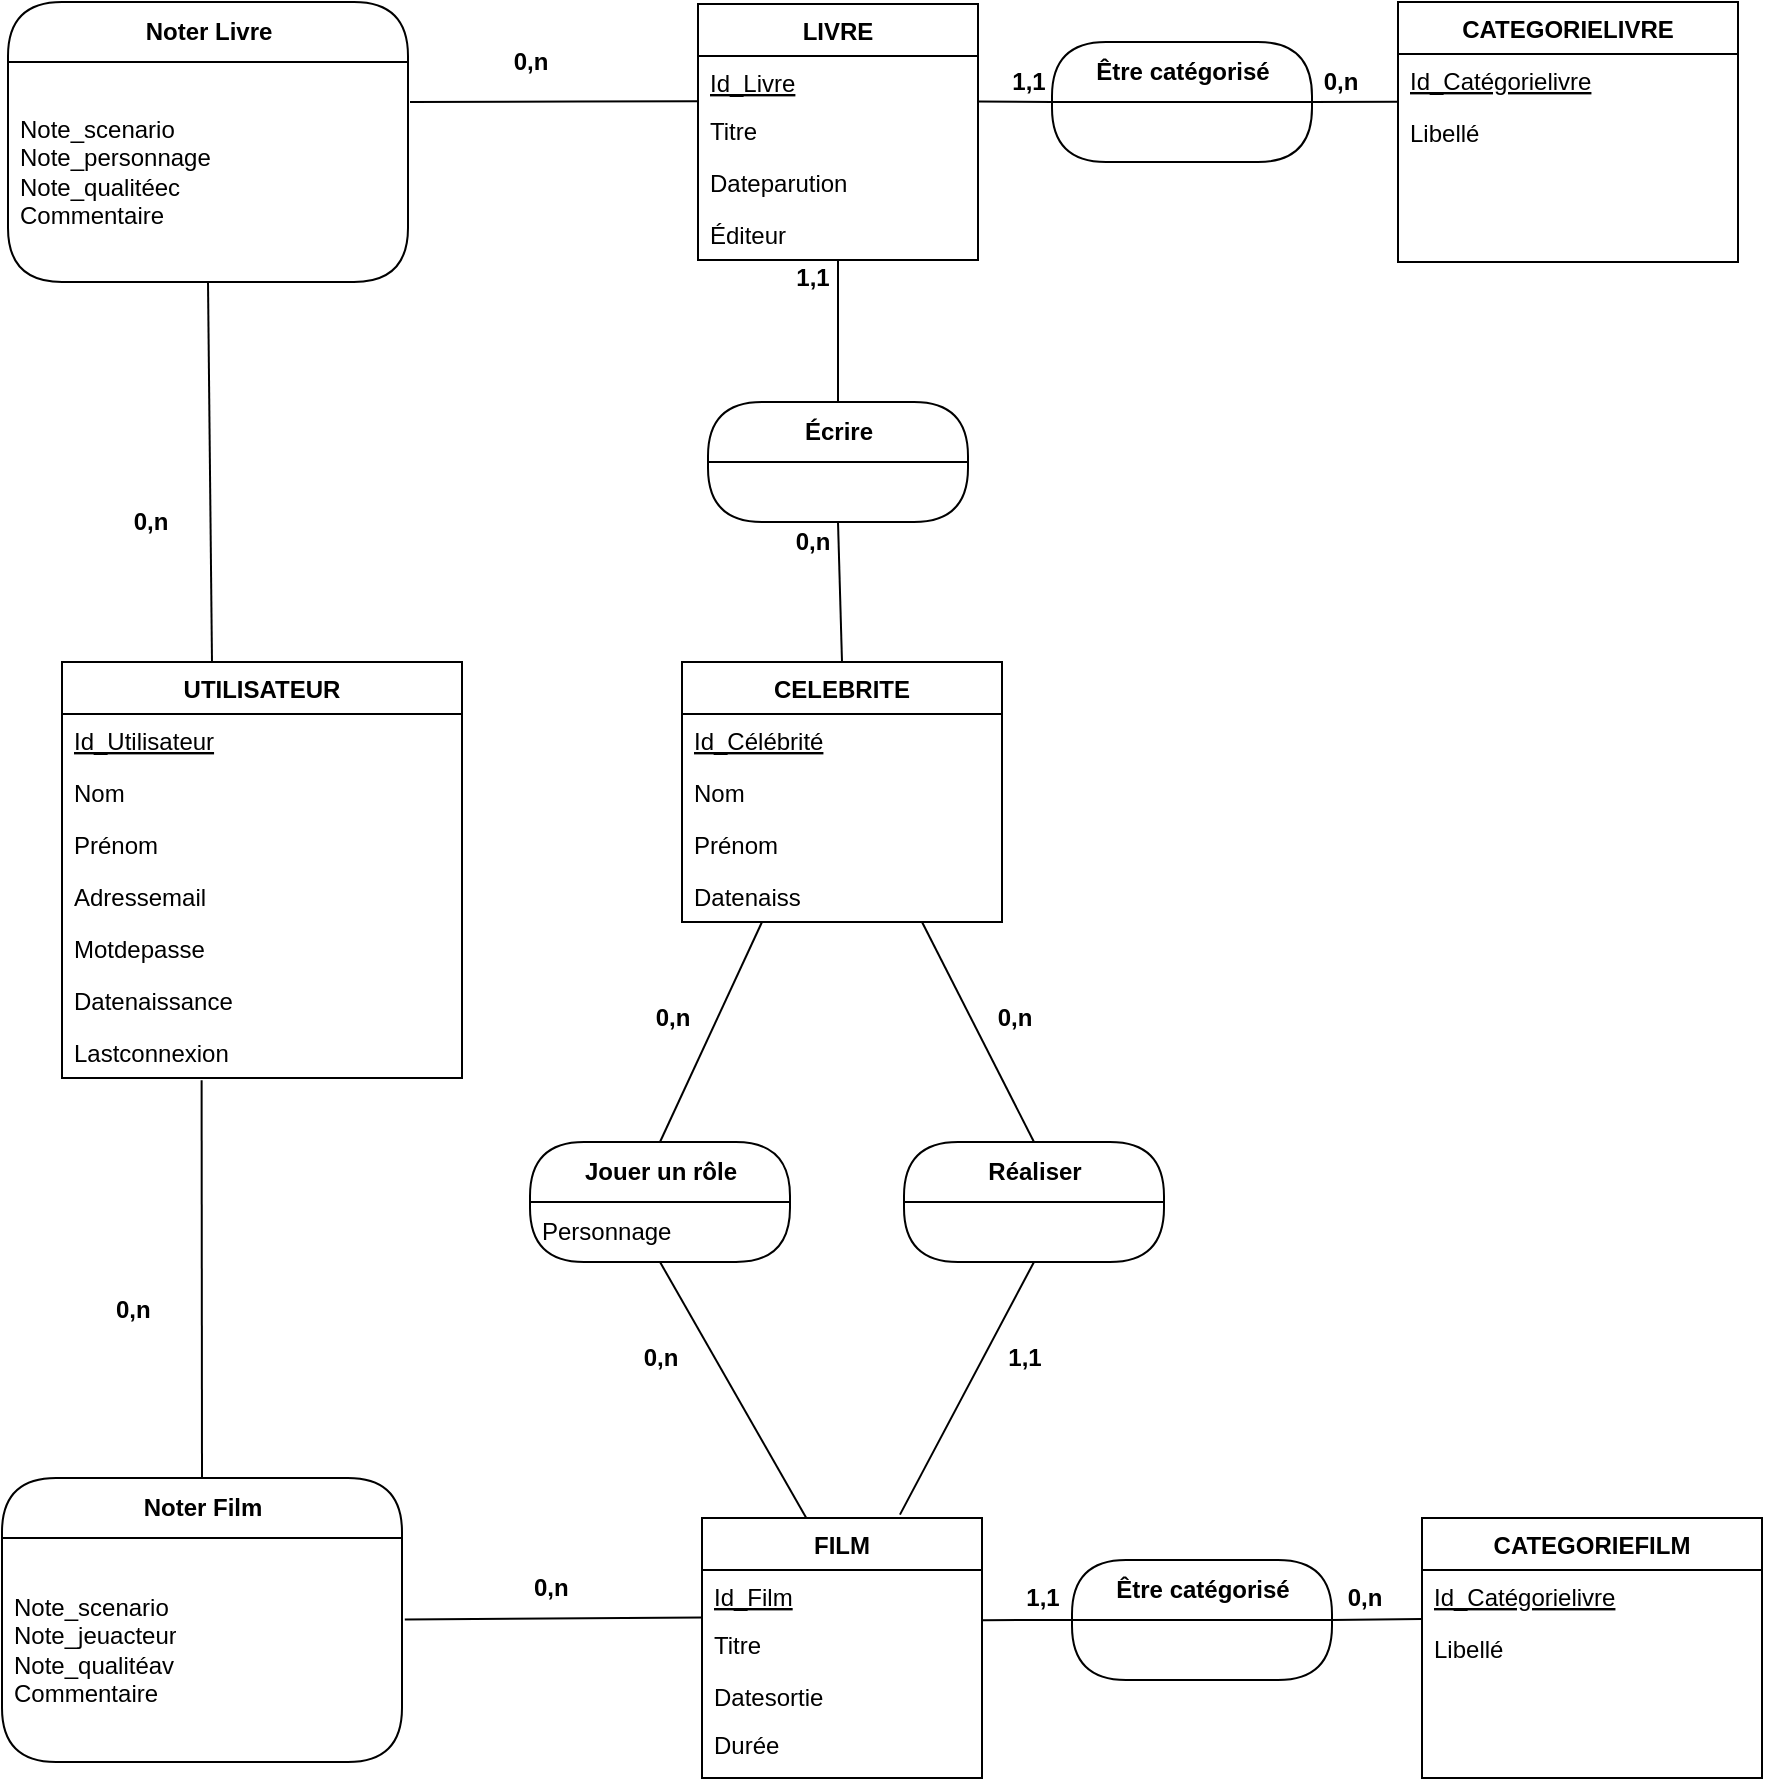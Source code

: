<mxfile version="13.1.14" type="device"><diagram id="mpY8hm5c79gjEDH90Flj" name="Page-1"><mxGraphModel dx="1662" dy="781" grid="0" gridSize="10" guides="1" tooltips="1" connect="1" arrows="1" fold="1" page="1" pageScale="1" pageWidth="827" pageHeight="1169" math="0" shadow="0"><root><mxCell id="0"/><mxCell id="1" parent="0"/><mxCell id="x7ZN1D51sZ7GcXQ_96Ap-62" value="" style="endArrow=none;html=1;rounded=0;entryX=0.5;entryY=1;entryDx=0;entryDy=0;exitX=0.375;exitY=0.001;exitDx=0;exitDy=0;exitPerimeter=0;" parent="1" source="5xG6F0j_QSIbGiP99dYx-12" target="x7ZN1D51sZ7GcXQ_96Ap-100" edge="1"><mxGeometry relative="1" as="geometry"><mxPoint x="115" y="409" as="sourcePoint"/><mxPoint x="154" y="210" as="targetPoint"/></mxGeometry></mxCell><mxCell id="x7ZN1D51sZ7GcXQ_96Ap-64" value="" style="endArrow=none;html=1;rounded=0;entryX=0.5;entryY=0;entryDx=0;entryDy=0;exitX=0.349;exitY=1.044;exitDx=0;exitDy=0;exitPerimeter=0;" parent="1" source="5xG6F0j_QSIbGiP99dYx-19" target="x7ZN1D51sZ7GcXQ_96Ap-102" edge="1"><mxGeometry relative="1" as="geometry"><mxPoint x="-97.6" y="303.776" as="sourcePoint"/><mxPoint x="-10" y="365.0" as="targetPoint"/></mxGeometry></mxCell><mxCell id="x7ZN1D51sZ7GcXQ_96Ap-69" value="" style="endArrow=none;html=1;rounded=0;exitX=1;exitY=0.948;exitDx=0;exitDy=0;exitPerimeter=0;entryX=0;entryY=0.5;entryDx=0;entryDy=0;" parent="1" source="5xG6F0j_QSIbGiP99dYx-21" target="i-t0gDwpLqZXDN4fgSH_-3" edge="1"><mxGeometry relative="1" as="geometry"><mxPoint x="478" y="170" as="sourcePoint"/><mxPoint x="578" y="170" as="targetPoint"/></mxGeometry></mxCell><mxCell id="x7ZN1D51sZ7GcXQ_96Ap-73" value="" style="endArrow=none;html=1;rounded=0;exitX=1.002;exitY=0.042;exitDx=0;exitDy=0;exitPerimeter=0;entryX=0;entryY=0.5;entryDx=0;entryDy=0;" parent="1" source="5xG6F0j_QSIbGiP99dYx-32" target="i-t0gDwpLqZXDN4fgSH_-4" edge="1"><mxGeometry relative="1" as="geometry"><mxPoint x="730" y="383.0" as="sourcePoint"/><mxPoint x="590.0" y="928.5" as="targetPoint"/></mxGeometry></mxCell><mxCell id="x7ZN1D51sZ7GcXQ_96Ap-75" value="" style="endArrow=none;html=1;rounded=0;entryX=0.5;entryY=1;entryDx=0;entryDy=0;exitX=0.373;exitY=0.001;exitDx=0;exitDy=0;exitPerimeter=0;" parent="1" source="5xG6F0j_QSIbGiP99dYx-30" target="5xG6F0j_QSIbGiP99dYx-82" edge="1"><mxGeometry relative="1" as="geometry"><mxPoint x="412" y="908" as="sourcePoint"/><mxPoint x="390" y="810" as="targetPoint"/></mxGeometry></mxCell><mxCell id="x7ZN1D51sZ7GcXQ_96Ap-80" value="&lt;b&gt;0,n&lt;/b&gt;" style="text;html=1;align=center;verticalAlign=middle;resizable=0;points=[];autosize=1;" parent="1" vertex="1"><mxGeometry x="70" y="371" width="27" height="18" as="geometry"/></mxCell><mxCell id="x7ZN1D51sZ7GcXQ_96Ap-81" value="&lt;b&gt;0,n&lt;/b&gt;" style="text;html=1;align=center;verticalAlign=middle;resizable=0;points=[];autosize=1;" parent="1" vertex="1"><mxGeometry x="260" y="141" width="27" height="18" as="geometry"/></mxCell><mxCell id="i-t0gDwpLqZXDN4fgSH_-3" value="Être catégorisé" style="swimlane;html=1;fontStyle=1;align=center;verticalAlign=middle;childLayout=stackLayout;horizontal=1;startSize=30;horizontalStack=0;resizeParent=0;resizeLast=1;container=0;fontColor=#000000;collapsible=0;rounded=1;arcSize=30;strokeColor=#000000;fillColor=#FFFFFF;swimlaneFillColor=#FFFFFF;dropTarget=0;" parent="1" vertex="1"><mxGeometry x="535" y="140" width="130" height="60" as="geometry"/></mxCell><mxCell id="x7ZN1D51sZ7GcXQ_96Ap-84" value="&lt;b&gt;0,n&lt;/b&gt;" style="text;whiteSpace=wrap;html=1;" parent="1" vertex="1"><mxGeometry x="65" y="760" width="35" height="30" as="geometry"/></mxCell><mxCell id="i-t0gDwpLqZXDN4fgSH_-1" value="Écrire" style="swimlane;html=1;fontStyle=1;align=center;verticalAlign=middle;childLayout=stackLayout;horizontal=1;startSize=30;horizontalStack=0;resizeParent=0;resizeLast=1;container=0;fontColor=#000000;collapsible=0;rounded=1;arcSize=30;strokeColor=#000000;fillColor=#FFFFFF;swimlaneFillColor=#FFFFFF;dropTarget=0;" parent="1" vertex="1"><mxGeometry x="363" y="320" width="130" height="60" as="geometry"/></mxCell><mxCell id="x7ZN1D51sZ7GcXQ_96Ap-87" value="&lt;b&gt;0,n&lt;/b&gt;" style="text;whiteSpace=wrap;html=1;" parent="1" vertex="1"><mxGeometry x="274" y="899" width="50" height="30" as="geometry"/></mxCell><mxCell id="x7ZN1D51sZ7GcXQ_96Ap-88" value="&lt;b&gt;0,n&lt;/b&gt;" style="text;html=1;align=center;verticalAlign=middle;resizable=0;points=[];autosize=1;" parent="1" vertex="1"><mxGeometry x="677" y="909" width="27" height="18" as="geometry"/></mxCell><mxCell id="x7ZN1D51sZ7GcXQ_96Ap-89" value="&lt;b&gt;1,1&lt;/b&gt;" style="text;html=1;align=center;verticalAlign=middle;resizable=0;points=[];autosize=1;" parent="1" vertex="1"><mxGeometry x="515" y="908" width="30" height="20" as="geometry"/></mxCell><mxCell id="x7ZN1D51sZ7GcXQ_96Ap-90" value="&lt;b&gt;0,n&lt;/b&gt;" style="text;html=1;align=center;verticalAlign=middle;resizable=0;points=[];autosize=1;" parent="1" vertex="1"><mxGeometry x="665" y="151" width="27" height="18" as="geometry"/></mxCell><mxCell id="x7ZN1D51sZ7GcXQ_96Ap-91" value="&lt;b&gt;1,1&lt;/b&gt;" style="text;html=1;align=center;verticalAlign=middle;resizable=0;points=[];autosize=1;" parent="1" vertex="1"><mxGeometry x="508" y="150" width="30" height="20" as="geometry"/></mxCell><mxCell id="x7ZN1D51sZ7GcXQ_96Ap-92" value="&lt;b&gt;1,1&lt;/b&gt;" style="text;html=1;align=center;verticalAlign=middle;resizable=0;points=[];autosize=1;" parent="1" vertex="1"><mxGeometry x="507" y="789" width="27" height="18" as="geometry"/></mxCell><mxCell id="x7ZN1D51sZ7GcXQ_96Ap-107" value="&lt;b&gt;0,n&lt;/b&gt;" style="text;html=1;align=center;verticalAlign=middle;resizable=0;points=[];autosize=1;" parent="1" vertex="1"><mxGeometry x="324" y="788" width="30" height="20" as="geometry"/></mxCell><mxCell id="5xG6F0j_QSIbGiP99dYx-55" value="" style="endArrow=none;html=1;rounded=0;exitX=1.007;exitY=0.364;exitDx=0;exitDy=0;entryX=0.003;entryY=-0.01;entryDx=0;entryDy=0;exitPerimeter=0;entryPerimeter=0;" parent="1" source="x7ZN1D51sZ7GcXQ_96Ap-103" target="5xG6F0j_QSIbGiP99dYx-32" edge="1"><mxGeometry relative="1" as="geometry"><mxPoint x="260.0" y="378.542" as="sourcePoint"/><mxPoint x="349.72" y="377.45" as="targetPoint"/></mxGeometry></mxCell><mxCell id="5xG6F0j_QSIbGiP99dYx-56" value="" style="endArrow=none;html=1;rounded=0;entryX=-0.003;entryY=0.944;entryDx=0;entryDy=0;exitX=1.005;exitY=0.182;exitDx=0;exitDy=0;exitPerimeter=0;entryPerimeter=0;" parent="1" source="x7ZN1D51sZ7GcXQ_96Ap-100" target="5xG6F0j_QSIbGiP99dYx-21" edge="1"><mxGeometry relative="1" as="geometry"><mxPoint x="258" y="170" as="sourcePoint"/><mxPoint x="328" y="169.8" as="targetPoint"/><Array as="points"><mxPoint x="298" y="169.8"/></Array></mxGeometry></mxCell><mxCell id="5xG6F0j_QSIbGiP99dYx-66" value="" style="endArrow=none;html=1;rounded=0;exitX=0.5;exitY=0;exitDx=0;exitDy=0;entryX=0.5;entryY=1;entryDx=0;entryDy=0;" parent="1" source="5xG6F0j_QSIbGiP99dYx-38" edge="1"><mxGeometry relative="1" as="geometry"><mxPoint x="394" y="449" as="sourcePoint"/><mxPoint x="428" y="380" as="targetPoint"/></mxGeometry></mxCell><mxCell id="5xG6F0j_QSIbGiP99dYx-75" value="&lt;b&gt;1,1&lt;/b&gt;" style="text;html=1;align=center;verticalAlign=middle;resizable=0;points=[];autosize=1;" parent="1" vertex="1"><mxGeometry x="401" y="249" width="27" height="18" as="geometry"/></mxCell><mxCell id="5xG6F0j_QSIbGiP99dYx-77" value="&lt;b&gt;0,n&lt;/b&gt;" style="text;html=1;align=center;verticalAlign=middle;resizable=0;points=[];autosize=1;" parent="1" vertex="1"><mxGeometry x="401" y="381" width="27" height="18" as="geometry"/></mxCell><mxCell id="5xG6F0j_QSIbGiP99dYx-80" value="" style="endArrow=none;html=1;entryX=0.75;entryY=1;entryDx=0;entryDy=0;exitX=0.5;exitY=0;exitDx=0;exitDy=0;" parent="1" source="i-t0gDwpLqZXDN4fgSH_-5" target="5xG6F0j_QSIbGiP99dYx-38" edge="1"><mxGeometry width="50" height="50" relative="1" as="geometry"><mxPoint x="527.5" y="690" as="sourcePoint"/><mxPoint x="650" y="580" as="targetPoint"/></mxGeometry></mxCell><mxCell id="5xG6F0j_QSIbGiP99dYx-81" value="&lt;b&gt;0,n&lt;/b&gt;" style="text;html=1;align=center;verticalAlign=middle;resizable=0;points=[];autosize=1;" parent="1" vertex="1"><mxGeometry x="502" y="619" width="27" height="18" as="geometry"/></mxCell><mxCell id="5xG6F0j_QSIbGiP99dYx-84" value="" style="endArrow=none;html=1;exitX=0.5;exitY=0;exitDx=0;exitDy=0;" parent="1" source="5xG6F0j_QSIbGiP99dYx-82" edge="1"><mxGeometry width="50" height="50" relative="1" as="geometry"><mxPoint x="310" y="640" as="sourcePoint"/><mxPoint x="390" y="580" as="targetPoint"/></mxGeometry></mxCell><mxCell id="5xG6F0j_QSIbGiP99dYx-38" value="CELEBRITE" style="swimlane;fontStyle=1;childLayout=stackLayout;horizontal=1;startSize=26;fillColor=none;horizontalStack=0;resizeParent=1;resizeParentMax=0;resizeLast=0;collapsible=1;marginBottom=0;" parent="1" vertex="1"><mxGeometry x="350" y="450" width="160" height="130" as="geometry"/></mxCell><mxCell id="5xG6F0j_QSIbGiP99dYx-39" value="Id_Célébrité" style="text;strokeColor=none;fillColor=none;align=left;verticalAlign=top;spacingLeft=4;spacingRight=4;overflow=hidden;rotatable=0;points=[[0,0.5],[1,0.5]];portConstraint=eastwest;fontStyle=4" parent="5xG6F0j_QSIbGiP99dYx-38" vertex="1"><mxGeometry y="26" width="160" height="26" as="geometry"/></mxCell><mxCell id="5xG6F0j_QSIbGiP99dYx-40" value="Nom" style="text;strokeColor=none;fillColor=none;align=left;verticalAlign=top;spacingLeft=4;spacingRight=4;overflow=hidden;rotatable=0;points=[[0,0.5],[1,0.5]];portConstraint=eastwest;" parent="5xG6F0j_QSIbGiP99dYx-38" vertex="1"><mxGeometry y="52" width="160" height="26" as="geometry"/></mxCell><mxCell id="5xG6F0j_QSIbGiP99dYx-41" value="Prénom" style="text;strokeColor=none;fillColor=none;align=left;verticalAlign=top;spacingLeft=4;spacingRight=4;overflow=hidden;rotatable=0;points=[[0,0.5],[1,0.5]];portConstraint=eastwest;" parent="5xG6F0j_QSIbGiP99dYx-38" vertex="1"><mxGeometry y="78" width="160" height="26" as="geometry"/></mxCell><mxCell id="5xG6F0j_QSIbGiP99dYx-90" value="Datenaiss" style="text;strokeColor=none;fillColor=none;align=left;verticalAlign=top;spacingLeft=4;spacingRight=4;overflow=hidden;rotatable=0;points=[[0,0.5],[1,0.5]];portConstraint=eastwest;" parent="5xG6F0j_QSIbGiP99dYx-38" vertex="1"><mxGeometry y="104" width="160" height="26" as="geometry"/></mxCell><mxCell id="5xG6F0j_QSIbGiP99dYx-88" value="&lt;b&gt;0,n&lt;/b&gt;" style="text;html=1;align=center;verticalAlign=middle;resizable=0;points=[];autosize=1;" parent="1" vertex="1"><mxGeometry x="330" y="618" width="30" height="20" as="geometry"/></mxCell><mxCell id="5xG6F0j_QSIbGiP99dYx-82" value="Jouer un rôle" style="swimlane;html=1;fontStyle=1;align=center;verticalAlign=middle;childLayout=stackLayout;horizontal=1;startSize=30;horizontalStack=0;resizeParent=0;resizeLast=1;container=0;fontColor=#000000;collapsible=0;rounded=1;arcSize=30;strokeColor=#000000;fillColor=#FFFFFF;swimlaneFillColor=#FFFFFF;dropTarget=0;" parent="1" vertex="1"><mxGeometry x="274" y="690" width="130" height="60" as="geometry"/></mxCell><mxCell id="5xG6F0j_QSIbGiP99dYx-83" value="Personnage" style="text;html=1;strokeColor=none;fillColor=none;align=left;verticalAlign=middle;spacingLeft=4;spacingRight=4;whiteSpace=wrap;overflow=hidden;rotatable=0;fontColor=#000000;" parent="5xG6F0j_QSIbGiP99dYx-82" vertex="1"><mxGeometry y="30" width="130" height="30" as="geometry"/></mxCell><mxCell id="5xG6F0j_QSIbGiP99dYx-12" value="UTILISATEUR" style="swimlane;fontStyle=1;childLayout=stackLayout;horizontal=1;startSize=26;fillColor=none;horizontalStack=0;resizeParent=1;resizeParentMax=0;resizeLast=0;collapsible=1;marginBottom=0;" parent="1" vertex="1"><mxGeometry x="40" y="450" width="200" height="208" as="geometry"/></mxCell><mxCell id="5xG6F0j_QSIbGiP99dYx-13" value="Id_Utilisateur" style="text;strokeColor=none;fillColor=none;align=left;verticalAlign=top;spacingLeft=4;spacingRight=4;overflow=hidden;rotatable=0;points=[[0,0.5],[1,0.5]];portConstraint=eastwest;fontStyle=4" parent="5xG6F0j_QSIbGiP99dYx-12" vertex="1"><mxGeometry y="26" width="200" height="26" as="geometry"/></mxCell><mxCell id="5xG6F0j_QSIbGiP99dYx-14" value="Nom" style="text;strokeColor=none;fillColor=none;align=left;verticalAlign=top;spacingLeft=4;spacingRight=4;overflow=hidden;rotatable=0;points=[[0,0.5],[1,0.5]];portConstraint=eastwest;" parent="5xG6F0j_QSIbGiP99dYx-12" vertex="1"><mxGeometry y="52" width="200" height="26" as="geometry"/></mxCell><mxCell id="5xG6F0j_QSIbGiP99dYx-15" value="Prénom" style="text;strokeColor=none;fillColor=none;align=left;verticalAlign=top;spacingLeft=4;spacingRight=4;overflow=hidden;rotatable=0;points=[[0,0.5],[1,0.5]];portConstraint=eastwest;" parent="5xG6F0j_QSIbGiP99dYx-12" vertex="1"><mxGeometry y="78" width="200" height="26" as="geometry"/></mxCell><mxCell id="5xG6F0j_QSIbGiP99dYx-16" value="Adressemail" style="text;strokeColor=none;fillColor=none;align=left;verticalAlign=top;spacingLeft=4;spacingRight=4;overflow=hidden;rotatable=0;points=[[0,0.5],[1,0.5]];portConstraint=eastwest;" parent="5xG6F0j_QSIbGiP99dYx-12" vertex="1"><mxGeometry y="104" width="200" height="26" as="geometry"/></mxCell><mxCell id="5xG6F0j_QSIbGiP99dYx-17" value="Motdepasse" style="text;strokeColor=none;fillColor=none;align=left;verticalAlign=top;spacingLeft=4;spacingRight=4;overflow=hidden;rotatable=0;points=[[0,0.5],[1,0.5]];portConstraint=eastwest;" parent="5xG6F0j_QSIbGiP99dYx-12" vertex="1"><mxGeometry y="130" width="200" height="26" as="geometry"/></mxCell><mxCell id="5xG6F0j_QSIbGiP99dYx-18" value="Datenaissance" style="text;strokeColor=none;fillColor=none;align=left;verticalAlign=top;spacingLeft=4;spacingRight=4;overflow=hidden;rotatable=0;points=[[0,0.5],[1,0.5]];portConstraint=eastwest;" parent="5xG6F0j_QSIbGiP99dYx-12" vertex="1"><mxGeometry y="156" width="200" height="26" as="geometry"/></mxCell><mxCell id="5xG6F0j_QSIbGiP99dYx-19" value="Lastconnexion" style="text;strokeColor=none;fillColor=none;align=left;verticalAlign=top;spacingLeft=4;spacingRight=4;overflow=hidden;rotatable=0;points=[[0,0.5],[1,0.5]];portConstraint=eastwest;" parent="5xG6F0j_QSIbGiP99dYx-12" vertex="1"><mxGeometry y="182" width="200" height="26" as="geometry"/></mxCell><mxCell id="m858MehxiBP-d4RbWZnb-2" value="" style="endArrow=none;html=1;exitX=1;exitY=0.5;exitDx=0;exitDy=0;entryX=0.002;entryY=0.917;entryDx=0;entryDy=0;entryPerimeter=0;endFill=0;" parent="1" source="i-t0gDwpLqZXDN4fgSH_-3" target="5xG6F0j_QSIbGiP99dYx-28" edge="1"><mxGeometry width="50" height="50" relative="1" as="geometry"><mxPoint x="618" y="170" as="sourcePoint"/><mxPoint x="706" y="170" as="targetPoint"/></mxGeometry></mxCell><mxCell id="m858MehxiBP-d4RbWZnb-4" value="" style="endArrow=none;html=1;exitX=1;exitY=0.5;exitDx=0;exitDy=0;entryX=0;entryY=0.942;entryDx=0;entryDy=0;entryPerimeter=0;endFill=0;" parent="1" source="i-t0gDwpLqZXDN4fgSH_-4" target="5xG6F0j_QSIbGiP99dYx-36" edge="1"><mxGeometry width="50" height="50" relative="1" as="geometry"><mxPoint x="631.0" y="928.5" as="sourcePoint"/><mxPoint x="670" y="848" as="targetPoint"/></mxGeometry></mxCell><mxCell id="m858MehxiBP-d4RbWZnb-6" value="" style="endArrow=none;html=1;exitX=0.5;exitY=1;exitDx=0;exitDy=0;entryX=0.707;entryY=-0.013;entryDx=0;entryDy=0;entryPerimeter=0;endFill=0;" parent="1" source="i-t0gDwpLqZXDN4fgSH_-5" target="5xG6F0j_QSIbGiP99dYx-30" edge="1"><mxGeometry width="50" height="50" relative="1" as="geometry"><mxPoint x="530.0" y="731" as="sourcePoint"/><mxPoint x="589" y="760.002" as="targetPoint"/></mxGeometry></mxCell><mxCell id="m858MehxiBP-d4RbWZnb-8" value="" style="endArrow=none;html=1;entryX=0.5;entryY=1;entryDx=0;entryDy=0;exitX=0.5;exitY=0;exitDx=0;exitDy=0;endFill=0;" parent="1" source="i-t0gDwpLqZXDN4fgSH_-1" target="5xG6F0j_QSIbGiP99dYx-20" edge="1"><mxGeometry width="50" height="50" relative="1" as="geometry"><mxPoint x="428" y="340" as="sourcePoint"/><mxPoint x="518" y="290" as="targetPoint"/></mxGeometry></mxCell><mxCell id="5xG6F0j_QSIbGiP99dYx-27" value="CATEGORIELIVRE" style="swimlane;fontStyle=1;childLayout=stackLayout;horizontal=1;startSize=26;fillColor=none;horizontalStack=0;resizeParent=1;resizeParentMax=0;resizeLast=0;collapsible=1;marginBottom=0;" parent="1" vertex="1"><mxGeometry x="708" y="120" width="170" height="130" as="geometry"/></mxCell><mxCell id="5xG6F0j_QSIbGiP99dYx-28" value="Id_Catégorielivre" style="text;strokeColor=none;fillColor=none;align=left;verticalAlign=top;spacingLeft=4;spacingRight=4;overflow=hidden;rotatable=0;points=[[0,0.5],[1,0.5]];portConstraint=eastwest;fontStyle=4" parent="5xG6F0j_QSIbGiP99dYx-27" vertex="1"><mxGeometry y="26" width="170" height="26" as="geometry"/></mxCell><mxCell id="5xG6F0j_QSIbGiP99dYx-29" value="Libellé" style="text;strokeColor=none;fillColor=none;align=left;verticalAlign=top;spacingLeft=4;spacingRight=4;overflow=hidden;rotatable=0;points=[[0,0.5],[1,0.5]];portConstraint=eastwest;" parent="5xG6F0j_QSIbGiP99dYx-27" vertex="1"><mxGeometry y="52" width="170" height="78" as="geometry"/></mxCell><mxCell id="x7ZN1D51sZ7GcXQ_96Ap-99" value="Noter Livre" style="swimlane;html=1;fontStyle=1;align=center;verticalAlign=middle;childLayout=stackLayout;horizontal=1;startSize=30;horizontalStack=0;resizeParent=0;resizeLast=1;container=0;fontColor=#000000;collapsible=0;rounded=1;arcSize=30;strokeColor=#000000;fillColor=#FFFFFF;swimlaneFillColor=#FFFFFF;dropTarget=0;" parent="1" vertex="1"><mxGeometry x="13" y="120" width="200" height="140" as="geometry"/></mxCell><mxCell id="x7ZN1D51sZ7GcXQ_96Ap-100" value="&lt;div align=&quot;left&quot;&gt;Note_scenario&lt;br&gt;&lt;/div&gt;&lt;div&gt;Note_personnage&lt;br&gt;&lt;/div&gt;&lt;div&gt;Note_qualitéec&lt;/div&gt;&lt;div&gt;Commentaire&lt;br&gt;&lt;/div&gt;" style="text;html=1;strokeColor=none;fillColor=none;align=left;verticalAlign=middle;spacingLeft=4;spacingRight=4;whiteSpace=wrap;overflow=hidden;rotatable=0;fontColor=#000000;" parent="x7ZN1D51sZ7GcXQ_96Ap-99" vertex="1"><mxGeometry y="30" width="200" height="110" as="geometry"/></mxCell><mxCell id="5xG6F0j_QSIbGiP99dYx-20" value="LIVRE" style="swimlane;fontStyle=1;childLayout=stackLayout;horizontal=1;startSize=26;fillColor=none;horizontalStack=0;resizeParent=1;resizeParentMax=0;resizeLast=0;collapsible=1;marginBottom=0;" parent="1" vertex="1"><mxGeometry x="358" y="121" width="140" height="128" as="geometry"/></mxCell><mxCell id="5xG6F0j_QSIbGiP99dYx-21" value="Id_Livre" style="text;strokeColor=none;fillColor=none;align=left;verticalAlign=top;spacingLeft=4;spacingRight=4;overflow=hidden;rotatable=0;points=[[0,0.5],[1,0.5]];portConstraint=eastwest;fontStyle=4" parent="5xG6F0j_QSIbGiP99dYx-20" vertex="1"><mxGeometry y="26" width="140" height="24" as="geometry"/></mxCell><mxCell id="5xG6F0j_QSIbGiP99dYx-22" value="Titre" style="text;strokeColor=none;fillColor=none;align=left;verticalAlign=top;spacingLeft=4;spacingRight=4;overflow=hidden;rotatable=0;points=[[0,0.5],[1,0.5]];portConstraint=eastwest;" parent="5xG6F0j_QSIbGiP99dYx-20" vertex="1"><mxGeometry y="50" width="140" height="26" as="geometry"/></mxCell><mxCell id="5xG6F0j_QSIbGiP99dYx-23" value="Dateparution" style="text;strokeColor=none;fillColor=none;align=left;verticalAlign=top;spacingLeft=4;spacingRight=4;overflow=hidden;rotatable=0;points=[[0,0.5],[1,0.5]];portConstraint=eastwest;" parent="5xG6F0j_QSIbGiP99dYx-20" vertex="1"><mxGeometry y="76" width="140" height="26" as="geometry"/></mxCell><mxCell id="5xG6F0j_QSIbGiP99dYx-24" value="Éditeur" style="text;strokeColor=none;fillColor=none;align=left;verticalAlign=top;spacingLeft=4;spacingRight=4;overflow=hidden;rotatable=0;points=[[0,0.5],[1,0.5]];portConstraint=eastwest;" parent="5xG6F0j_QSIbGiP99dYx-20" vertex="1"><mxGeometry y="102" width="140" height="26" as="geometry"/></mxCell><mxCell id="5xG6F0j_QSIbGiP99dYx-30" value="FILM" style="swimlane;fontStyle=1;childLayout=stackLayout;horizontal=1;startSize=26;fillColor=none;horizontalStack=0;resizeParent=1;resizeParentMax=0;resizeLast=0;collapsible=1;marginBottom=0;" parent="1" vertex="1"><mxGeometry x="360" y="878" width="140" height="130" as="geometry"/></mxCell><mxCell id="5xG6F0j_QSIbGiP99dYx-31" value="Id_Film" style="text;strokeColor=none;fillColor=none;align=left;verticalAlign=top;spacingLeft=4;spacingRight=4;overflow=hidden;rotatable=0;points=[[0,0.5],[1,0.5]];portConstraint=eastwest;fontStyle=4" parent="5xG6F0j_QSIbGiP99dYx-30" vertex="1"><mxGeometry y="26" width="140" height="24" as="geometry"/></mxCell><mxCell id="5xG6F0j_QSIbGiP99dYx-32" value="Titre" style="text;strokeColor=none;fillColor=none;align=left;verticalAlign=top;spacingLeft=4;spacingRight=4;overflow=hidden;rotatable=0;points=[[0,0.5],[1,0.5]];portConstraint=eastwest;" parent="5xG6F0j_QSIbGiP99dYx-30" vertex="1"><mxGeometry y="50" width="140" height="26" as="geometry"/></mxCell><mxCell id="5xG6F0j_QSIbGiP99dYx-33" value="Datesortie" style="text;strokeColor=none;fillColor=none;align=left;verticalAlign=top;spacingLeft=4;spacingRight=4;overflow=hidden;rotatable=0;points=[[0,0.5],[1,0.5]];portConstraint=eastwest;" parent="5xG6F0j_QSIbGiP99dYx-30" vertex="1"><mxGeometry y="76" width="140" height="24" as="geometry"/></mxCell><mxCell id="5xG6F0j_QSIbGiP99dYx-92" value="Durée" style="text;strokeColor=none;fillColor=none;align=left;verticalAlign=top;spacingLeft=4;spacingRight=4;overflow=hidden;rotatable=0;points=[[0,0.5],[1,0.5]];portConstraint=eastwest;" parent="5xG6F0j_QSIbGiP99dYx-30" vertex="1"><mxGeometry y="100" width="140" height="30" as="geometry"/></mxCell><mxCell id="5xG6F0j_QSIbGiP99dYx-35" value="CATEGORIEFILM" style="swimlane;fontStyle=1;childLayout=stackLayout;horizontal=1;startSize=26;fillColor=none;horizontalStack=0;resizeParent=1;resizeParentMax=0;resizeLast=0;collapsible=1;marginBottom=0;" parent="1" vertex="1"><mxGeometry x="720" y="878" width="170" height="130" as="geometry"/></mxCell><mxCell id="5xG6F0j_QSIbGiP99dYx-36" value="Id_Catégorielivre" style="text;strokeColor=none;fillColor=none;align=left;verticalAlign=top;spacingLeft=4;spacingRight=4;overflow=hidden;rotatable=0;points=[[0,0.5],[1,0.5]];portConstraint=eastwest;fontStyle=4" parent="5xG6F0j_QSIbGiP99dYx-35" vertex="1"><mxGeometry y="26" width="170" height="26" as="geometry"/></mxCell><mxCell id="5xG6F0j_QSIbGiP99dYx-37" value="Libellé" style="text;strokeColor=none;fillColor=none;align=left;verticalAlign=top;spacingLeft=4;spacingRight=4;overflow=hidden;rotatable=0;points=[[0,0.5],[1,0.5]];portConstraint=eastwest;" parent="5xG6F0j_QSIbGiP99dYx-35" vertex="1"><mxGeometry y="52" width="170" height="78" as="geometry"/></mxCell><mxCell id="x7ZN1D51sZ7GcXQ_96Ap-102" value="Noter Film" style="swimlane;html=1;fontStyle=1;align=center;verticalAlign=middle;childLayout=stackLayout;horizontal=1;startSize=30;horizontalStack=0;resizeParent=0;resizeLast=1;container=0;fontColor=#000000;collapsible=0;rounded=1;arcSize=30;strokeColor=#000000;fillColor=#FFFFFF;swimlaneFillColor=#FFFFFF;dropTarget=0;" parent="1" vertex="1"><mxGeometry x="10" y="858" width="200" height="142" as="geometry"/></mxCell><mxCell id="x7ZN1D51sZ7GcXQ_96Ap-103" value="&lt;div&gt;Note_scenario&lt;/div&gt;&lt;div&gt;Note_jeuacteur&lt;/div&gt;&lt;div&gt;Note_qualitéav&lt;/div&gt;&lt;div&gt;Commentaire&lt;br&gt;&lt;/div&gt;" style="text;html=1;strokeColor=none;fillColor=none;align=left;verticalAlign=middle;spacingLeft=4;spacingRight=4;whiteSpace=wrap;overflow=hidden;rotatable=0;fontColor=#000000;" parent="x7ZN1D51sZ7GcXQ_96Ap-102" vertex="1"><mxGeometry y="30" width="200" height="112" as="geometry"/></mxCell><mxCell id="i-t0gDwpLqZXDN4fgSH_-4" value="Être&amp;nbsp;catégorisé" style="swimlane;html=1;fontStyle=1;align=center;verticalAlign=middle;childLayout=stackLayout;horizontal=1;startSize=30;horizontalStack=0;resizeParent=0;resizeLast=1;container=0;fontColor=#000000;collapsible=0;rounded=1;arcSize=30;strokeColor=#000000;fillColor=#FFFFFF;swimlaneFillColor=#FFFFFF;dropTarget=0;" parent="1" vertex="1"><mxGeometry x="545" y="899" width="130" height="60" as="geometry"/></mxCell><mxCell id="i-t0gDwpLqZXDN4fgSH_-5" value="Réaliser" style="swimlane;html=1;fontStyle=1;align=center;verticalAlign=middle;childLayout=stackLayout;horizontal=1;startSize=30;horizontalStack=0;resizeParent=0;resizeLast=1;container=0;fontColor=#000000;collapsible=0;rounded=1;arcSize=30;strokeColor=#000000;fillColor=#FFFFFF;swimlaneFillColor=#FFFFFF;dropTarget=0;" parent="1" vertex="1"><mxGeometry x="461" y="690" width="130" height="60" as="geometry"/></mxCell></root></mxGraphModel></diagram></mxfile>